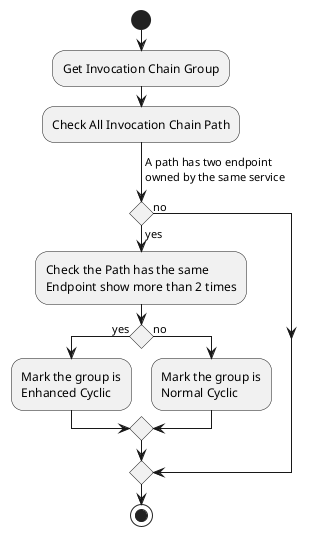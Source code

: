 @startuml
start
:Get Invocation Chain Group;
:Check All Invocation Chain Path;
-> A path has two endpoint\nowned by the same service;
if() then(yes)
:Check the Path has the same\nEndpoint show more than 2 times;
if() then(yes)
:Mark the group is\nEnhanced Cyclic;
else(no)
:Mark the group is\nNormal Cyclic;
endif
else(no)
endif
stop
@enduml